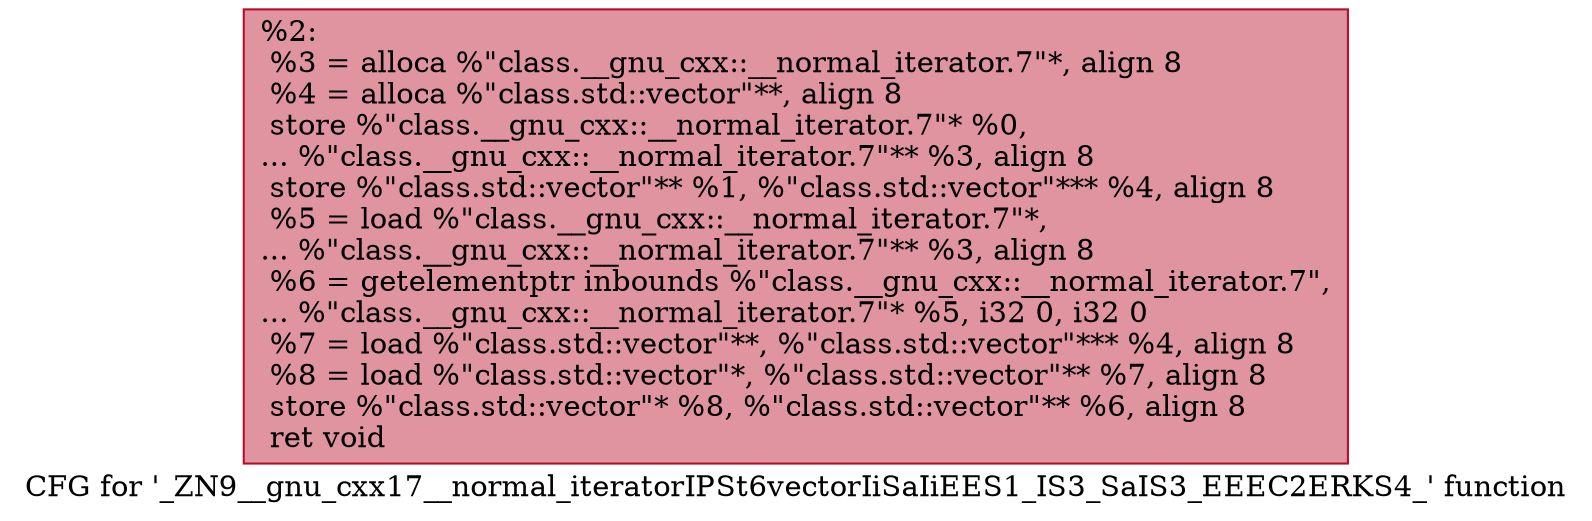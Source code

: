 digraph "CFG for '_ZN9__gnu_cxx17__normal_iteratorIPSt6vectorIiSaIiEES1_IS3_SaIS3_EEEC2ERKS4_' function" {
	label="CFG for '_ZN9__gnu_cxx17__normal_iteratorIPSt6vectorIiSaIiEES1_IS3_SaIS3_EEEC2ERKS4_' function";

	Node0x559aeab29190 [shape=record,color="#b70d28ff", style=filled, fillcolor="#b70d2870",label="{%2:\l  %3 = alloca %\"class.__gnu_cxx::__normal_iterator.7\"*, align 8\l  %4 = alloca %\"class.std::vector\"**, align 8\l  store %\"class.__gnu_cxx::__normal_iterator.7\"* %0,\l... %\"class.__gnu_cxx::__normal_iterator.7\"** %3, align 8\l  store %\"class.std::vector\"** %1, %\"class.std::vector\"*** %4, align 8\l  %5 = load %\"class.__gnu_cxx::__normal_iterator.7\"*,\l... %\"class.__gnu_cxx::__normal_iterator.7\"** %3, align 8\l  %6 = getelementptr inbounds %\"class.__gnu_cxx::__normal_iterator.7\",\l... %\"class.__gnu_cxx::__normal_iterator.7\"* %5, i32 0, i32 0\l  %7 = load %\"class.std::vector\"**, %\"class.std::vector\"*** %4, align 8\l  %8 = load %\"class.std::vector\"*, %\"class.std::vector\"** %7, align 8\l  store %\"class.std::vector\"* %8, %\"class.std::vector\"** %6, align 8\l  ret void\l}"];
}
